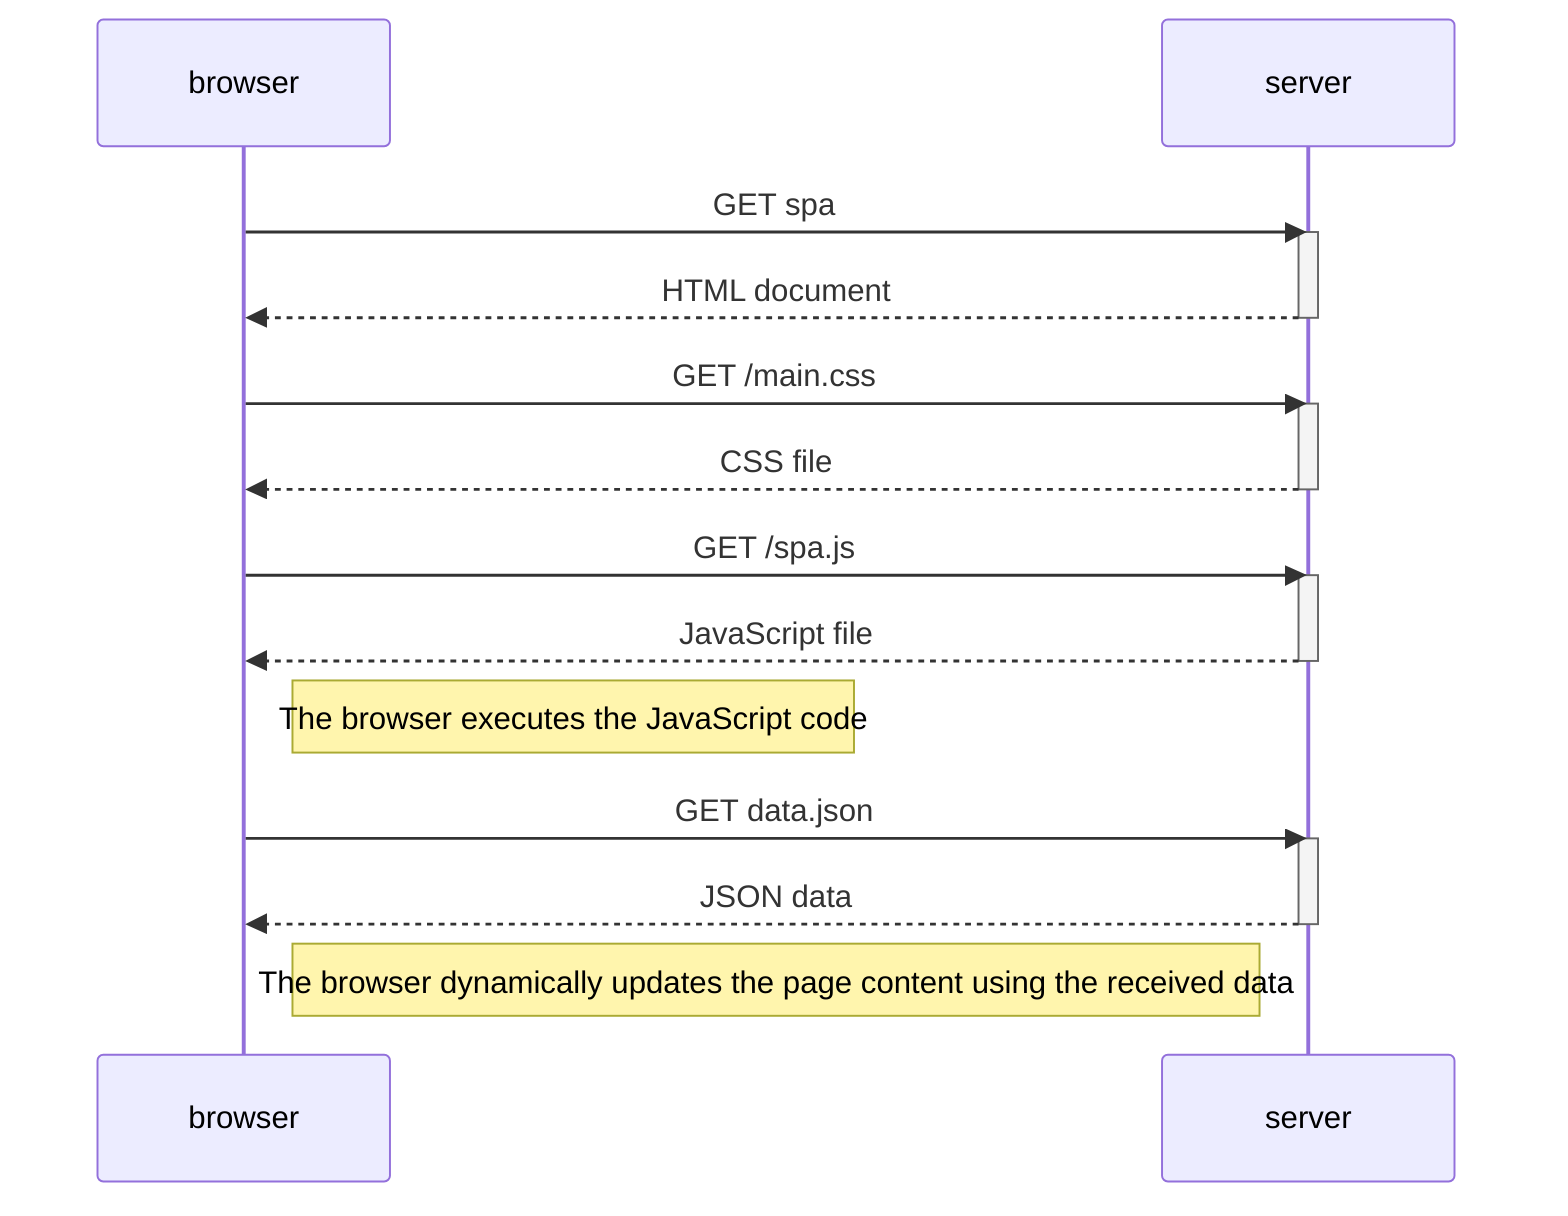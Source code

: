sequenceDiagram
    participant browser
    participant server

    browser->>server: GET spa
    activate server
    server-->>browser: HTML document
    deactivate server

    browser->>server: GET /main.css
    activate server
    server-->>browser: CSS file
    deactivate server

    browser->>server: GET /spa.js
    activate server
    server-->>browser: JavaScript file
    deactivate server

    Note right of browser: The browser executes the JavaScript code

    browser->>server: GET data.json
    activate server
    server-->>browser: JSON data
    deactivate server

    Note right of browser: The browser dynamically updates the page content using the received data